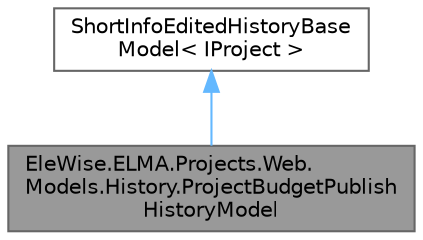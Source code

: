 digraph "EleWise.ELMA.Projects.Web.Models.History.ProjectBudgetPublishHistoryModel"
{
 // LATEX_PDF_SIZE
  bgcolor="transparent";
  edge [fontname=Helvetica,fontsize=10,labelfontname=Helvetica,labelfontsize=10];
  node [fontname=Helvetica,fontsize=10,shape=box,height=0.2,width=0.4];
  Node1 [id="Node000001",label="EleWise.ELMA.Projects.Web.\lModels.History.ProjectBudgetPublish\lHistoryModel",height=0.2,width=0.4,color="gray40", fillcolor="grey60", style="filled", fontcolor="black",tooltip="Модель представления истории проекта для действия \"Опубликован бюджет проекта\"."];
  Node2 -> Node1 [id="edge1_Node000001_Node000002",dir="back",color="steelblue1",style="solid",tooltip=" "];
  Node2 [id="Node000002",label="ShortInfoEditedHistoryBase\lModel\< IProject \>",height=0.2,width=0.4,color="gray40", fillcolor="white", style="filled",URL="$class_ele_wise_1_1_e_l_m_a_1_1_projects_1_1_web_1_1_models_1_1_history_1_1_short_info_edited_history_base_model.html",tooltip=" "];
}
